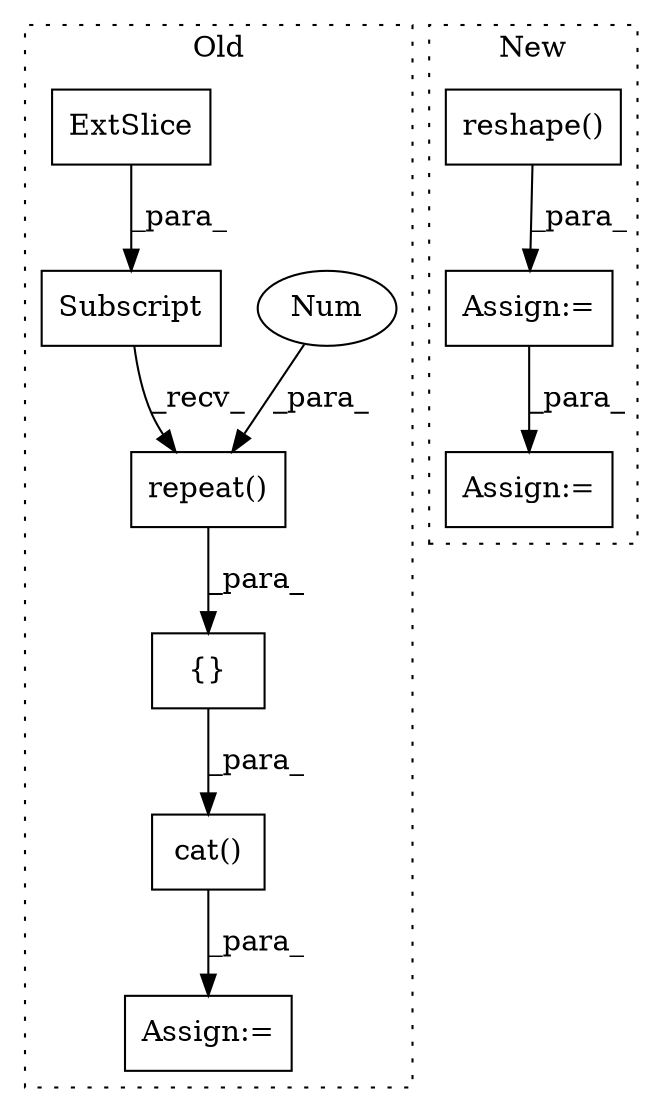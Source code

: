 digraph G {
subgraph cluster0 {
1 [label="cat()" a="75" s="2718,2749" l="10,8" shape="box"];
4 [label="Assign:=" a="68" s="2715" l="3" shape="box"];
5 [label="{}" a="59" s="2728,2748" l="1,0" shape="box"];
6 [label="repeat()" a="75" s="2493,2521" l="21,1" shape="box"];
7 [label="Subscript" a="63" s="2493,0" l="13,0" shape="box"];
8 [label="Num" a="76" s="2520" l="1" shape="ellipse"];
9 [label="ExtSlice" a="85" s="2493" l="1" shape="box"];
label = "Old";
style="dotted";
}
subgraph cluster1 {
2 [label="reshape()" a="75" s="3490,3529" l="14,1" shape="box"];
3 [label="Assign:=" a="68" s="3487" l="3" shape="box"];
10 [label="Assign:=" a="68" s="3541" l="3" shape="box"];
label = "New";
style="dotted";
}
1 -> 4 [label="_para_"];
2 -> 3 [label="_para_"];
3 -> 10 [label="_para_"];
5 -> 1 [label="_para_"];
6 -> 5 [label="_para_"];
7 -> 6 [label="_recv_"];
8 -> 6 [label="_para_"];
9 -> 7 [label="_para_"];
}